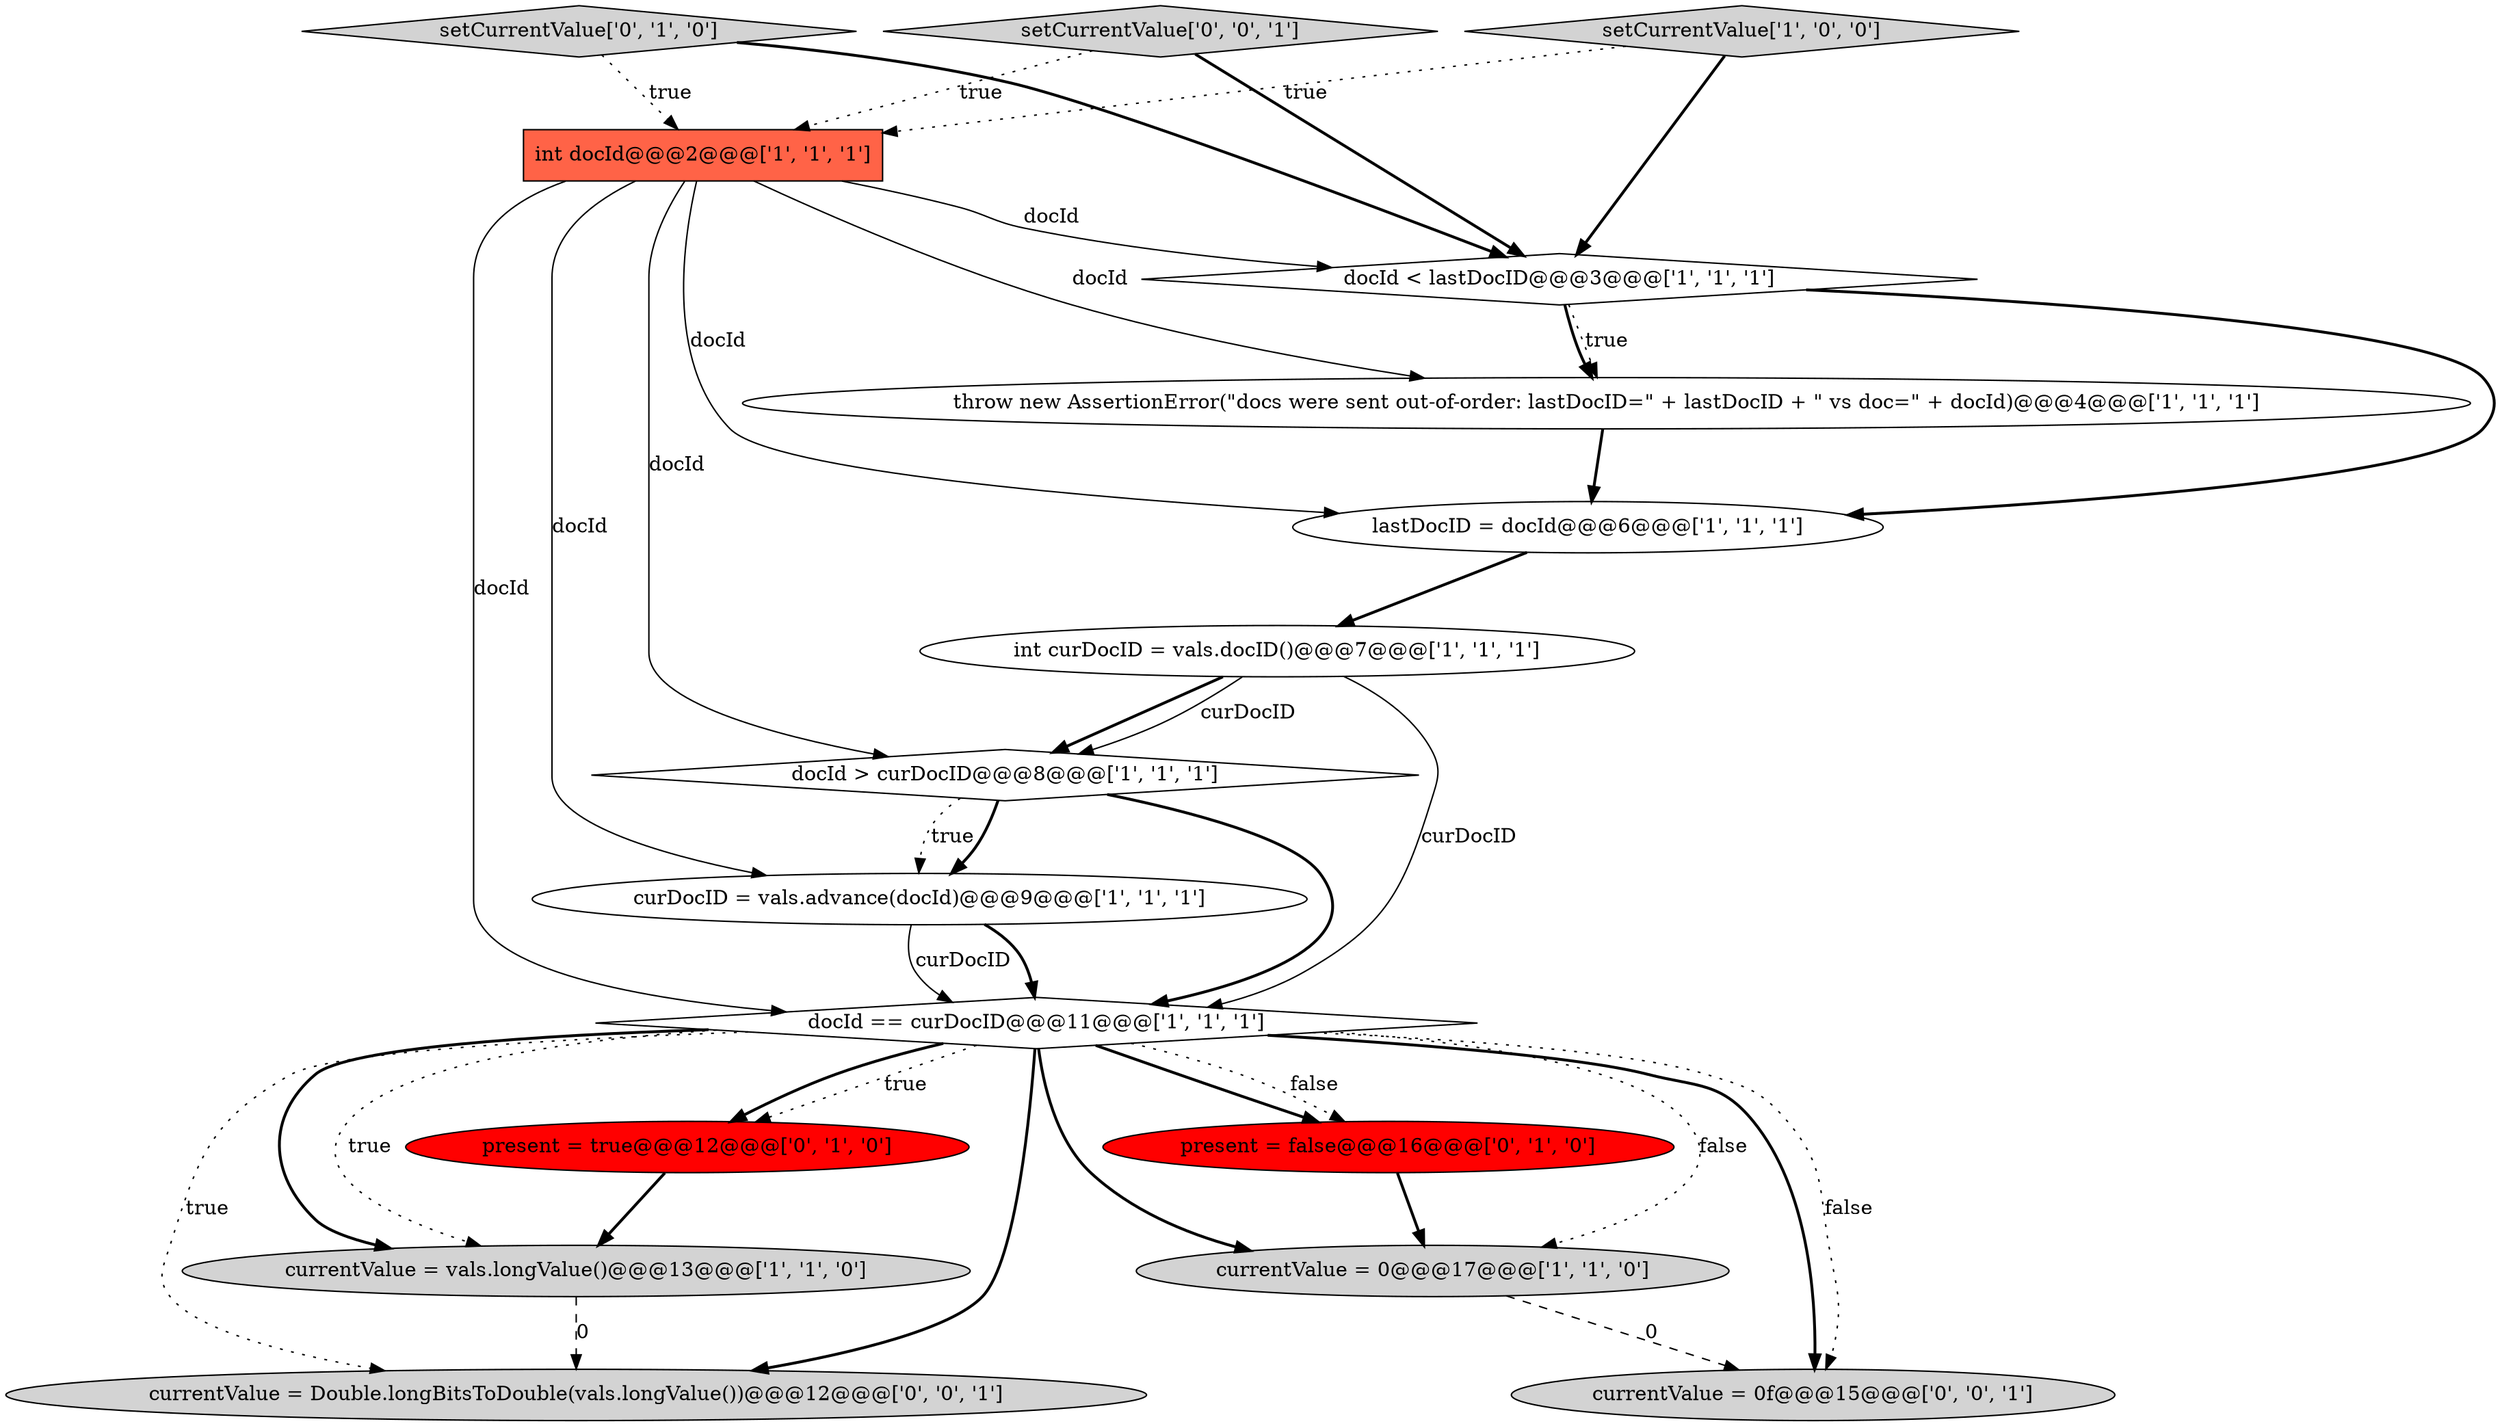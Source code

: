 digraph {
2 [style = filled, label = "lastDocID = docId@@@6@@@['1', '1', '1']", fillcolor = white, shape = ellipse image = "AAA0AAABBB1BBB"];
9 [style = filled, label = "currentValue = vals.longValue()@@@13@@@['1', '1', '0']", fillcolor = lightgray, shape = ellipse image = "AAA0AAABBB1BBB"];
12 [style = filled, label = "setCurrentValue['0', '1', '0']", fillcolor = lightgray, shape = diamond image = "AAA0AAABBB2BBB"];
3 [style = filled, label = "currentValue = 0@@@17@@@['1', '1', '0']", fillcolor = lightgray, shape = ellipse image = "AAA0AAABBB1BBB"];
11 [style = filled, label = "present = false@@@16@@@['0', '1', '0']", fillcolor = red, shape = ellipse image = "AAA1AAABBB2BBB"];
0 [style = filled, label = "docId < lastDocID@@@3@@@['1', '1', '1']", fillcolor = white, shape = diamond image = "AAA0AAABBB1BBB"];
1 [style = filled, label = "throw new AssertionError(\"docs were sent out-of-order: lastDocID=\" + lastDocID + \" vs doc=\" + docId)@@@4@@@['1', '1', '1']", fillcolor = white, shape = ellipse image = "AAA0AAABBB1BBB"];
14 [style = filled, label = "setCurrentValue['0', '0', '1']", fillcolor = lightgray, shape = diamond image = "AAA0AAABBB3BBB"];
4 [style = filled, label = "int docId@@@2@@@['1', '1', '1']", fillcolor = tomato, shape = box image = "AAA0AAABBB1BBB"];
5 [style = filled, label = "docId > curDocID@@@8@@@['1', '1', '1']", fillcolor = white, shape = diamond image = "AAA0AAABBB1BBB"];
6 [style = filled, label = "int curDocID = vals.docID()@@@7@@@['1', '1', '1']", fillcolor = white, shape = ellipse image = "AAA0AAABBB1BBB"];
10 [style = filled, label = "setCurrentValue['1', '0', '0']", fillcolor = lightgray, shape = diamond image = "AAA0AAABBB1BBB"];
7 [style = filled, label = "curDocID = vals.advance(docId)@@@9@@@['1', '1', '1']", fillcolor = white, shape = ellipse image = "AAA0AAABBB1BBB"];
16 [style = filled, label = "currentValue = Double.longBitsToDouble(vals.longValue())@@@12@@@['0', '0', '1']", fillcolor = lightgray, shape = ellipse image = "AAA0AAABBB3BBB"];
13 [style = filled, label = "present = true@@@12@@@['0', '1', '0']", fillcolor = red, shape = ellipse image = "AAA1AAABBB2BBB"];
8 [style = filled, label = "docId == curDocID@@@11@@@['1', '1', '1']", fillcolor = white, shape = diamond image = "AAA0AAABBB1BBB"];
15 [style = filled, label = "currentValue = 0f@@@15@@@['0', '0', '1']", fillcolor = lightgray, shape = ellipse image = "AAA0AAABBB3BBB"];
8->16 [style = bold, label=""];
5->8 [style = bold, label=""];
8->3 [style = dotted, label="false"];
9->16 [style = dashed, label="0"];
8->11 [style = dotted, label="false"];
8->15 [style = bold, label=""];
6->8 [style = solid, label="curDocID"];
2->6 [style = bold, label=""];
8->15 [style = dotted, label="false"];
0->2 [style = bold, label=""];
8->3 [style = bold, label=""];
8->16 [style = dotted, label="true"];
4->2 [style = solid, label="docId"];
4->1 [style = solid, label="docId"];
4->7 [style = solid, label="docId"];
7->8 [style = bold, label=""];
12->0 [style = bold, label=""];
7->8 [style = solid, label="curDocID"];
6->5 [style = bold, label=""];
4->0 [style = solid, label="docId"];
14->0 [style = bold, label=""];
6->5 [style = solid, label="curDocID"];
11->3 [style = bold, label=""];
4->5 [style = solid, label="docId"];
5->7 [style = dotted, label="true"];
0->1 [style = bold, label=""];
10->0 [style = bold, label=""];
8->9 [style = bold, label=""];
4->8 [style = solid, label="docId"];
3->15 [style = dashed, label="0"];
5->7 [style = bold, label=""];
12->4 [style = dotted, label="true"];
8->13 [style = dotted, label="true"];
1->2 [style = bold, label=""];
8->9 [style = dotted, label="true"];
13->9 [style = bold, label=""];
10->4 [style = dotted, label="true"];
14->4 [style = dotted, label="true"];
8->11 [style = bold, label=""];
8->13 [style = bold, label=""];
0->1 [style = dotted, label="true"];
}

